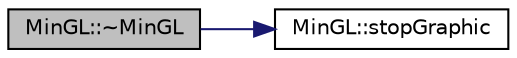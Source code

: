 digraph "MinGL::~MinGL"
{
 // LATEX_PDF_SIZE
  edge [fontname="Helvetica",fontsize="10",labelfontname="Helvetica",labelfontsize="10"];
  node [fontname="Helvetica",fontsize="10",shape=record];
  rankdir="LR";
  Node1 [label="MinGL::~MinGL",height=0.2,width=0.4,color="black", fillcolor="grey75", style="filled", fontcolor="black",tooltip="Destructeur de la classe MinGL."];
  Node1 -> Node2 [color="midnightblue",fontsize="10",style="solid",fontname="Helvetica"];
  Node2 [label="MinGL::stopGraphic",height=0.2,width=0.4,color="black", fillcolor="white", style="filled",URL="$class_min_g_l.html#a9508f3ac9d4cb4f444f56f5d77ed9d86",tooltip="Ferme la fenêtre et minGL proprement."];
}
